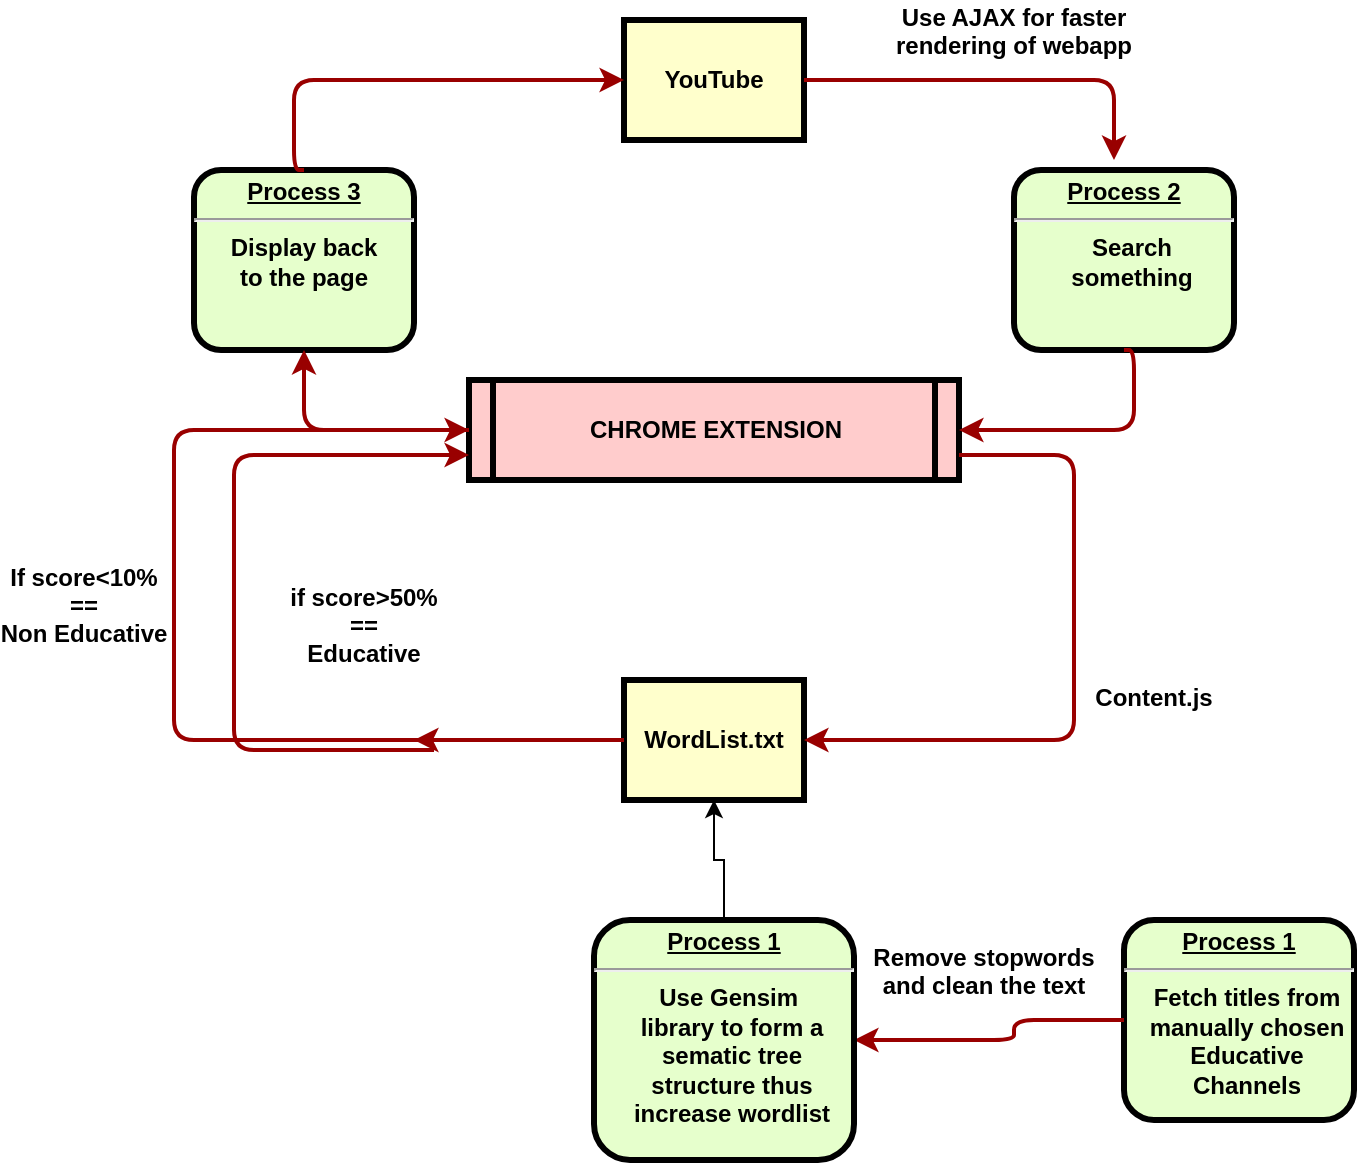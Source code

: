 <mxfile version="10.6.5" type="google"><diagram id="CnPPqP9AxiJs6dY7Z5N2" name="Page-1"><mxGraphModel dx="773" dy="466" grid="1" gridSize="10" guides="1" tooltips="1" connect="1" arrows="1" fold="1" page="1" pageScale="1" pageWidth="850" pageHeight="1100" math="0" shadow="0"><root><mxCell id="0"/><mxCell id="1" parent="0"/><mxCell id="yO7LeT8rRP8MbohrAPmM-1" value="&lt;p style=&quot;margin: 0px ; margin-top: 4px ; text-align: center ; text-decoration: underline&quot;&gt;&lt;strong&gt;Process 2&lt;br&gt;&lt;/strong&gt;&lt;/p&gt;&lt;hr&gt;&lt;p style=&quot;margin: 0px ; margin-left: 8px&quot;&gt;Search &lt;br&gt;&lt;/p&gt;&lt;p style=&quot;margin: 0px ; margin-left: 8px&quot;&gt;something&lt;br&gt;&lt;/p&gt;" style="verticalAlign=middle;align=center;overflow=fill;fontSize=12;fontFamily=Helvetica;html=1;rounded=1;fontStyle=1;strokeWidth=3;fillColor=#E6FFCC" vertex="1" parent="1"><mxGeometry x="520" y="165" width="110" height="90" as="geometry"/></mxCell><mxCell id="yO7LeT8rRP8MbohrAPmM-2" value="YouTube" style="whiteSpace=wrap;align=center;verticalAlign=middle;fontStyle=1;strokeWidth=3;fillColor=#FFFFCC" vertex="1" parent="1"><mxGeometry x="325" y="90" width="90" height="60" as="geometry"/></mxCell><mxCell id="yO7LeT8rRP8MbohrAPmM-5" value="CHROME EXTENSION" style="shape=process;whiteSpace=wrap;align=center;verticalAlign=middle;size=0.048;fontStyle=1;strokeWidth=3;fillColor=#FFCCCC" vertex="1" parent="1"><mxGeometry x="247.5" y="270" width="245" height="50" as="geometry"/></mxCell><mxCell id="yO7LeT8rRP8MbohrAPmM-9" value="&lt;p style=&quot;margin: 0px ; margin-top: 4px ; text-align: center ; text-decoration: underline&quot;&gt;&lt;strong&gt;Process 3&lt;br&gt;&lt;/strong&gt;&lt;/p&gt;&lt;hr&gt;&lt;div&gt;Display back &lt;br&gt;&lt;/div&gt;&lt;div&gt;to the page&lt;br&gt;&lt;/div&gt;" style="verticalAlign=middle;align=center;overflow=fill;fontSize=12;fontFamily=Helvetica;html=1;rounded=1;fontStyle=1;strokeWidth=3;fillColor=#E6FFCC" vertex="1" parent="1"><mxGeometry x="110" y="165" width="110" height="90" as="geometry"/></mxCell><mxCell id="yO7LeT8rRP8MbohrAPmM-12" value="WordList.txt" style="whiteSpace=wrap;align=center;verticalAlign=middle;fontStyle=1;strokeWidth=3;fillColor=#FFFFCC" vertex="1" parent="1"><mxGeometry x="325" y="420" width="90" height="60" as="geometry"/></mxCell><mxCell id="yO7LeT8rRP8MbohrAPmM-15" value="" style="edgeStyle=elbowEdgeStyle;elbow=horizontal;strokeColor=#990000;strokeWidth=2;entryX=1;entryY=0.5;entryDx=0;entryDy=0;exitX=1;exitY=0.75;exitDx=0;exitDy=0;" edge="1" parent="1" source="yO7LeT8rRP8MbohrAPmM-5" target="yO7LeT8rRP8MbohrAPmM-12"><mxGeometry width="100" height="100" relative="1" as="geometry"><mxPoint x="500" y="335" as="sourcePoint"/><mxPoint x="450" y="505" as="targetPoint"/><Array as="points"><mxPoint x="550" y="375"/><mxPoint x="510" y="335"/><mxPoint x="540" y="415"/><mxPoint x="450" y="505"/><mxPoint x="530" y="405"/><mxPoint x="470" y="505"/><mxPoint x="520" y="445"/><mxPoint x="500" y="425"/></Array></mxGeometry></mxCell><mxCell id="yO7LeT8rRP8MbohrAPmM-16" value="Content.js" style="text;spacingTop=-5;align=center;fontStyle=1" vertex="1" parent="1"><mxGeometry x="575" y="420" width="30" height="20" as="geometry"/></mxCell><mxCell id="yO7LeT8rRP8MbohrAPmM-19" value="" style="edgeStyle=elbowEdgeStyle;elbow=horizontal;strokeColor=#990000;strokeWidth=2;exitX=0.5;exitY=1;exitDx=0;exitDy=0;entryX=1;entryY=0.5;entryDx=0;entryDy=0;" edge="1" parent="1" source="yO7LeT8rRP8MbohrAPmM-1" target="yO7LeT8rRP8MbohrAPmM-5"><mxGeometry width="100" height="100" relative="1" as="geometry"><mxPoint x="555" y="270" as="sourcePoint"/><mxPoint x="500" y="320" as="targetPoint"/><Array as="points"><mxPoint x="580" y="280"/><mxPoint x="565" y="270"/><mxPoint x="595" y="350"/><mxPoint x="505" y="440"/><mxPoint x="585" y="340"/><mxPoint x="525" y="440"/><mxPoint x="575" y="380"/><mxPoint x="555" y="360"/></Array></mxGeometry></mxCell><mxCell id="yO7LeT8rRP8MbohrAPmM-20" value="" style="edgeStyle=elbowEdgeStyle;elbow=horizontal;strokeColor=#990000;strokeWidth=2;exitX=0.5;exitY=0;exitDx=0;exitDy=0;entryX=0;entryY=0.5;entryDx=0;entryDy=0;" edge="1" parent="1" source="yO7LeT8rRP8MbohrAPmM-9" target="yO7LeT8rRP8MbohrAPmM-2"><mxGeometry width="100" height="100" relative="1" as="geometry"><mxPoint x="205" y="70" as="sourcePoint"/><mxPoint x="320" y="130" as="targetPoint"/><Array as="points"><mxPoint x="160" y="140"/><mxPoint x="195" y="85"/><mxPoint x="225" y="165"/><mxPoint x="135" y="255"/><mxPoint x="215" y="155"/><mxPoint x="155" y="255"/><mxPoint x="205" y="195"/><mxPoint x="185" y="175"/></Array></mxGeometry></mxCell><mxCell id="yO7LeT8rRP8MbohrAPmM-21" value="" style="edgeStyle=elbowEdgeStyle;elbow=horizontal;strokeColor=#990000;strokeWidth=2;exitX=0;exitY=0.5;exitDx=0;exitDy=0;entryX=0.5;entryY=1;entryDx=0;entryDy=0;" edge="1" parent="1" source="yO7LeT8rRP8MbohrAPmM-5" target="yO7LeT8rRP8MbohrAPmM-9"><mxGeometry width="100" height="100" relative="1" as="geometry"><mxPoint x="175" y="260" as="sourcePoint"/><mxPoint x="100" y="325" as="targetPoint"/><Array as="points"><mxPoint x="165" y="290"/><mxPoint x="165" y="275"/><mxPoint x="195" y="355"/><mxPoint x="105" y="445"/><mxPoint x="185" y="345"/><mxPoint x="125" y="445"/><mxPoint x="175" y="385"/><mxPoint x="155" y="365"/></Array></mxGeometry></mxCell><mxCell id="yO7LeT8rRP8MbohrAPmM-22" value="" style="edgeStyle=elbowEdgeStyle;elbow=horizontal;strokeColor=#990000;strokeWidth=2;exitX=1;exitY=0.5;exitDx=0;exitDy=0;" edge="1" parent="1" source="yO7LeT8rRP8MbohrAPmM-2"><mxGeometry width="100" height="100" relative="1" as="geometry"><mxPoint x="504" y="110" as="sourcePoint"/><mxPoint x="570" y="160" as="targetPoint"/><Array as="points"><mxPoint x="570" y="130"/><mxPoint x="494" y="125"/><mxPoint x="524" y="205"/><mxPoint x="434" y="295"/><mxPoint x="514" y="195"/><mxPoint x="454" y="295"/><mxPoint x="504" y="235"/><mxPoint x="484" y="215"/></Array></mxGeometry></mxCell><mxCell id="yO7LeT8rRP8MbohrAPmM-30" value="" style="edgeStyle=elbowEdgeStyle;elbow=horizontal;strokeColor=#990000;strokeWidth=2;exitX=0;exitY=0.5;exitDx=0;exitDy=0;" edge="1" parent="1" source="yO7LeT8rRP8MbohrAPmM-12"><mxGeometry width="100" height="100" relative="1" as="geometry"><mxPoint x="289" y="440" as="sourcePoint"/><mxPoint x="220" y="450" as="targetPoint"/><Array as="points"><mxPoint x="236" y="500"/><mxPoint x="146" y="590"/><mxPoint x="226" y="490"/><mxPoint x="166" y="590"/><mxPoint x="216" y="530"/><mxPoint x="196" y="510"/></Array></mxGeometry></mxCell><mxCell id="yO7LeT8rRP8MbohrAPmM-31" value="" style="edgeStyle=elbowEdgeStyle;elbow=horizontal;strokeColor=#990000;strokeWidth=2;entryX=0;entryY=0.75;entryDx=0;entryDy=0;" edge="1" parent="1" target="yO7LeT8rRP8MbohrAPmM-5"><mxGeometry width="100" height="100" relative="1" as="geometry"><mxPoint x="230" y="455" as="sourcePoint"/><mxPoint x="125" y="405" as="targetPoint"/><Array as="points"><mxPoint x="130" y="400"/><mxPoint x="168.5" y="385"/><mxPoint x="198.5" y="465"/><mxPoint x="108.5" y="555"/><mxPoint x="188.5" y="455"/><mxPoint x="128.5" y="555"/><mxPoint x="178.5" y="495"/><mxPoint x="158.5" y="475"/></Array></mxGeometry></mxCell><mxCell id="yO7LeT8rRP8MbohrAPmM-32" value="" style="edgeStyle=elbowEdgeStyle;elbow=horizontal;strokeColor=#990000;strokeWidth=2;entryX=0;entryY=0.5;entryDx=0;entryDy=0;" edge="1" parent="1" target="yO7LeT8rRP8MbohrAPmM-5"><mxGeometry width="100" height="100" relative="1" as="geometry"><mxPoint x="230" y="450" as="sourcePoint"/><mxPoint x="80" y="380" as="targetPoint"/><Array as="points"><mxPoint x="100" y="420"/><mxPoint x="110" y="520"/><mxPoint x="70" y="440"/><mxPoint x="120" y="520"/><mxPoint x="90" y="520"/><mxPoint x="136" y="580"/><mxPoint x="166" y="660"/><mxPoint x="76" y="750"/><mxPoint x="156" y="650"/><mxPoint x="96" y="750"/><mxPoint x="146" y="690"/><mxPoint x="126" y="670"/></Array></mxGeometry></mxCell><mxCell id="yO7LeT8rRP8MbohrAPmM-33" value="if score&gt;50%&#xA;==&#xA;Educative &#xA;" style="text;spacingTop=-5;align=center;fontStyle=1" vertex="1" parent="1"><mxGeometry x="180" y="370" width="30" height="20" as="geometry"/></mxCell><mxCell id="yO7LeT8rRP8MbohrAPmM-34" value="If score&lt;10%&#xA;==&#xA;Non Educative&#xA;" style="text;spacingTop=-5;align=center;fontStyle=1" vertex="1" parent="1"><mxGeometry x="40" y="360" width="30" height="20" as="geometry"/></mxCell><mxCell id="yO7LeT8rRP8MbohrAPmM-38" value="&lt;p style=&quot;margin: 0px ; margin-top: 4px ; text-align: center ; text-decoration: underline&quot;&gt;&lt;strong&gt;Process 1&lt;br&gt;&lt;/strong&gt;&lt;/p&gt;&lt;hr&gt;&lt;p style=&quot;margin: 0px ; margin-left: 8px&quot;&gt;Fetch titles from&lt;/p&gt;&lt;p style=&quot;margin: 0px ; margin-left: 8px&quot;&gt;manually chosen &lt;br&gt;&lt;/p&gt;&lt;p style=&quot;margin: 0px ; margin-left: 8px&quot;&gt;Educative &lt;br&gt;&lt;/p&gt;&lt;p style=&quot;margin: 0px ; margin-left: 8px&quot;&gt;Channels&lt;br&gt;&lt;/p&gt;" style="verticalAlign=middle;align=center;overflow=fill;fontSize=12;fontFamily=Helvetica;html=1;rounded=1;fontStyle=1;strokeWidth=3;fillColor=#E6FFCC" vertex="1" parent="1"><mxGeometry x="575" y="540" width="115" height="100" as="geometry"/></mxCell><mxCell id="yO7LeT8rRP8MbohrAPmM-39" value="" style="edgeStyle=elbowEdgeStyle;elbow=horizontal;strokeColor=#990000;strokeWidth=2;exitX=0;exitY=0.5;exitDx=0;exitDy=0;entryX=1;entryY=0.5;entryDx=0;entryDy=0;" edge="1" parent="1" source="yO7LeT8rRP8MbohrAPmM-38" target="yO7LeT8rRP8MbohrAPmM-40"><mxGeometry width="100" height="100" relative="1" as="geometry"><mxPoint x="493" y="470" as="sourcePoint"/><mxPoint x="420" y="590" as="targetPoint"/><Array as="points"><mxPoint x="520" y="600"/><mxPoint x="470" y="590"/><mxPoint x="550" y="537"/><mxPoint x="510" y="497"/><mxPoint x="540" y="577"/><mxPoint x="450" y="667"/><mxPoint x="530" y="567"/><mxPoint x="470" y="667"/><mxPoint x="520" y="607"/><mxPoint x="500" y="587"/></Array></mxGeometry></mxCell><mxCell id="yO7LeT8rRP8MbohrAPmM-42" style="edgeStyle=orthogonalEdgeStyle;rounded=0;orthogonalLoop=1;jettySize=auto;html=1;entryX=0.5;entryY=1;entryDx=0;entryDy=0;" edge="1" parent="1" source="yO7LeT8rRP8MbohrAPmM-40" target="yO7LeT8rRP8MbohrAPmM-12"><mxGeometry relative="1" as="geometry"><mxPoint x="375" y="490" as="targetPoint"/></mxGeometry></mxCell><mxCell id="yO7LeT8rRP8MbohrAPmM-40" value="&lt;p style=&quot;margin: 0px ; margin-top: 4px ; text-align: center ; text-decoration: underline&quot;&gt;&lt;strong&gt;Process 1&lt;br&gt;&lt;/strong&gt;&lt;/p&gt;&lt;hr&gt;&lt;p style=&quot;margin: 0px ; margin-left: 8px&quot;&gt;Use Gensim&amp;nbsp;&lt;/p&gt;&lt;p style=&quot;margin: 0px ; margin-left: 8px&quot;&gt;library to form a&lt;/p&gt;&lt;p style=&quot;margin: 0px ; margin-left: 8px&quot;&gt;sematic tree &lt;br&gt;&lt;/p&gt;&lt;p style=&quot;margin: 0px ; margin-left: 8px&quot;&gt;structure thus &lt;br&gt;&lt;/p&gt;&lt;p style=&quot;margin: 0px ; margin-left: 8px&quot;&gt;increase wordlist&lt;br&gt;&lt;/p&gt;" style="verticalAlign=middle;align=center;overflow=fill;fontSize=12;fontFamily=Helvetica;html=1;rounded=1;fontStyle=1;strokeWidth=3;fillColor=#E6FFCC" vertex="1" parent="1"><mxGeometry x="310" y="540" width="130" height="120" as="geometry"/></mxCell><mxCell id="yO7LeT8rRP8MbohrAPmM-43" value="Remove stopwords&#xA;and clean the text&#xA;" style="text;spacingTop=-5;align=center;fontStyle=1" vertex="1" parent="1"><mxGeometry x="490" y="550" width="30" height="20" as="geometry"/></mxCell><mxCell id="yO7LeT8rRP8MbohrAPmM-44" value="Use AJAX for faster&#xA;rendering of webapp&#xA;" style="text;spacingTop=-5;align=center;fontStyle=1" vertex="1" parent="1"><mxGeometry x="505" y="80" width="30" height="20" as="geometry"/></mxCell></root></mxGraphModel></diagram></mxfile>